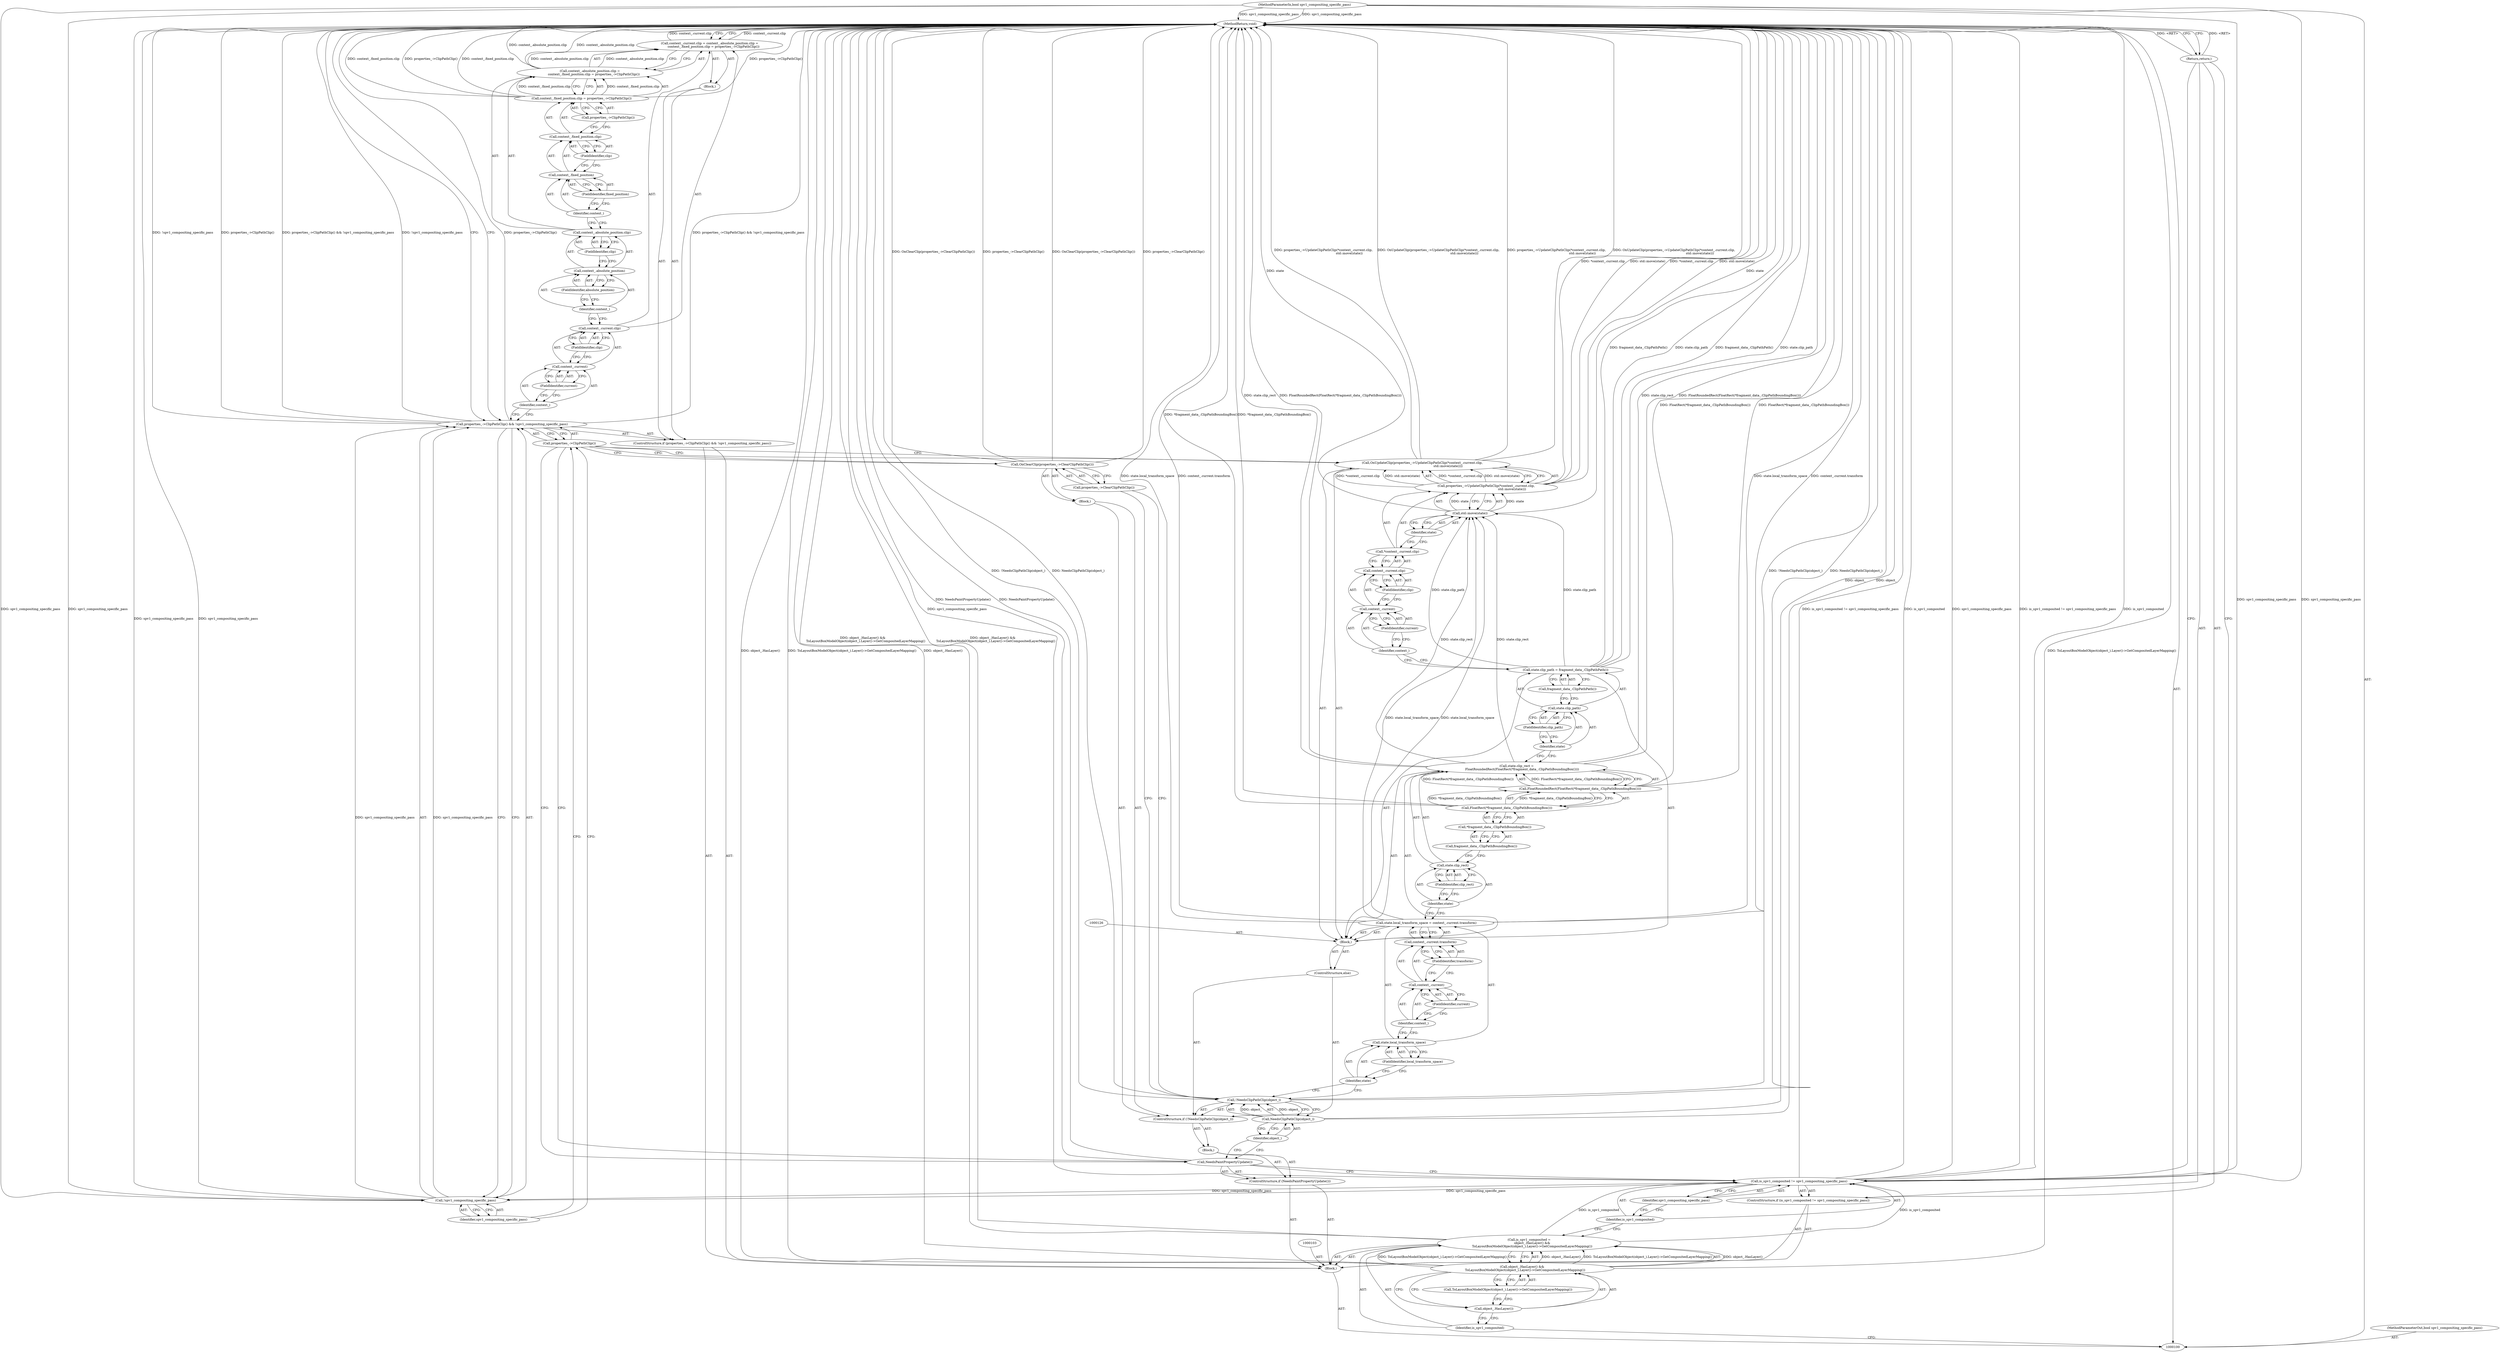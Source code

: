 digraph "0_Chrome_f911e11e7f6b5c0d6f5ee694a9871de6619889f7_2" {
"1000184" [label="(MethodReturn,void)"];
"1000120" [label="(Identifier,object_)"];
"1000121" [label="(Block,)"];
"1000117" [label="(ControlStructure,if (!NeedsClipPathClip(object_)))"];
"1000118" [label="(Call,!NeedsClipPathClip(object_))"];
"1000119" [label="(Call,NeedsClipPathClip(object_))"];
"1000123" [label="(Call,properties_->ClearClipPathClip())"];
"1000122" [label="(Call,OnClearClip(properties_->ClearClipPathClip()))"];
"1000124" [label="(ControlStructure,else)"];
"1000125" [label="(Block,)"];
"1000130" [label="(FieldIdentifier,local_transform_space)"];
"1000131" [label="(Call,context_.current.transform)"];
"1000132" [label="(Call,context_.current)"];
"1000133" [label="(Identifier,context_)"];
"1000134" [label="(FieldIdentifier,current)"];
"1000135" [label="(FieldIdentifier,transform)"];
"1000127" [label="(Call,state.local_transform_space = context_.current.transform)"];
"1000128" [label="(Call,state.local_transform_space)"];
"1000129" [label="(Identifier,state)"];
"1000139" [label="(FieldIdentifier,clip_rect)"];
"1000136" [label="(Call,state.clip_rect =\n           FloatRoundedRect(FloatRect(*fragment_data_.ClipPathBoundingBox())))"];
"1000137" [label="(Call,state.clip_rect)"];
"1000138" [label="(Identifier,state)"];
"1000140" [label="(Call,FloatRoundedRect(FloatRect(*fragment_data_.ClipPathBoundingBox())))"];
"1000141" [label="(Call,FloatRect(*fragment_data_.ClipPathBoundingBox()))"];
"1000142" [label="(Call,*fragment_data_.ClipPathBoundingBox())"];
"1000143" [label="(Call,fragment_data_.ClipPathBoundingBox())"];
"1000147" [label="(FieldIdentifier,clip_path)"];
"1000148" [label="(Call,fragment_data_.ClipPathPath())"];
"1000144" [label="(Call,state.clip_path = fragment_data_.ClipPathPath())"];
"1000145" [label="(Call,state.clip_path)"];
"1000146" [label="(Identifier,state)"];
"1000150" [label="(Call,properties_->UpdateClipPathClip(*context_.current.clip,\n                                                    std::move(state)))"];
"1000151" [label="(Call,*context_.current.clip)"];
"1000152" [label="(Call,context_.current.clip)"];
"1000153" [label="(Call,context_.current)"];
"1000154" [label="(Identifier,context_)"];
"1000149" [label="(Call,OnUpdateClip(properties_->UpdateClipPathClip(*context_.current.clip,\n                                                    std::move(state))))"];
"1000155" [label="(FieldIdentifier,current)"];
"1000156" [label="(FieldIdentifier,clip)"];
"1000157" [label="(Call,std::move(state))"];
"1000158" [label="(Identifier,state)"];
"1000101" [label="(MethodParameterIn,bool spv1_compositing_specific_pass)"];
"1000268" [label="(MethodParameterOut,bool spv1_compositing_specific_pass)"];
"1000102" [label="(Block,)"];
"1000159" [label="(ControlStructure,if (properties_->ClipPathClip() && !spv1_compositing_specific_pass))"];
"1000162" [label="(Call,!spv1_compositing_specific_pass)"];
"1000163" [label="(Identifier,spv1_compositing_specific_pass)"];
"1000160" [label="(Call,properties_->ClipPathClip() && !spv1_compositing_specific_pass)"];
"1000161" [label="(Call,properties_->ClipPathClip())"];
"1000164" [label="(Block,)"];
"1000169" [label="(FieldIdentifier,current)"];
"1000170" [label="(FieldIdentifier,clip)"];
"1000171" [label="(Call,context_.absolute_position.clip =\n        context_.fixed_position.clip = properties_->ClipPathClip())"];
"1000172" [label="(Call,context_.absolute_position.clip)"];
"1000173" [label="(Call,context_.absolute_position)"];
"1000174" [label="(Identifier,context_)"];
"1000175" [label="(FieldIdentifier,absolute_position)"];
"1000165" [label="(Call,context_.current.clip = context_.absolute_position.clip =\n        context_.fixed_position.clip = properties_->ClipPathClip())"];
"1000166" [label="(Call,context_.current.clip)"];
"1000167" [label="(Call,context_.current)"];
"1000168" [label="(Identifier,context_)"];
"1000176" [label="(FieldIdentifier,clip)"];
"1000181" [label="(FieldIdentifier,fixed_position)"];
"1000182" [label="(FieldIdentifier,clip)"];
"1000183" [label="(Call,properties_->ClipPathClip())"];
"1000177" [label="(Call,context_.fixed_position.clip = properties_->ClipPathClip())"];
"1000178" [label="(Call,context_.fixed_position.clip)"];
"1000179" [label="(Call,context_.fixed_position)"];
"1000180" [label="(Identifier,context_)"];
"1000104" [label="(Call,is_spv1_composited =\n      object_.HasLayer() &&\n      ToLayoutBoxModelObject(object_).Layer()->GetCompositedLayerMapping())"];
"1000105" [label="(Identifier,is_spv1_composited)"];
"1000106" [label="(Call,object_.HasLayer() &&\n      ToLayoutBoxModelObject(object_).Layer()->GetCompositedLayerMapping())"];
"1000107" [label="(Call,object_.HasLayer())"];
"1000108" [label="(Call,ToLayoutBoxModelObject(object_).Layer()->GetCompositedLayerMapping())"];
"1000109" [label="(ControlStructure,if (is_spv1_composited != spv1_compositing_specific_pass))"];
"1000112" [label="(Identifier,spv1_compositing_specific_pass)"];
"1000110" [label="(Call,is_spv1_composited != spv1_compositing_specific_pass)"];
"1000111" [label="(Identifier,is_spv1_composited)"];
"1000113" [label="(Return,return;)"];
"1000114" [label="(ControlStructure,if (NeedsPaintPropertyUpdate()))"];
"1000116" [label="(Block,)"];
"1000115" [label="(Call,NeedsPaintPropertyUpdate())"];
"1000184" -> "1000100"  [label="AST: "];
"1000184" -> "1000113"  [label="CFG: "];
"1000184" -> "1000165"  [label="CFG: "];
"1000184" -> "1000160"  [label="CFG: "];
"1000177" -> "1000184"  [label="DDG: context_.fixed_position.clip"];
"1000177" -> "1000184"  [label="DDG: properties_->ClipPathClip()"];
"1000106" -> "1000184"  [label="DDG: ToLayoutBoxModelObject(object_).Layer()->GetCompositedLayerMapping()"];
"1000106" -> "1000184"  [label="DDG: object_.HasLayer()"];
"1000150" -> "1000184"  [label="DDG: std::move(state)"];
"1000150" -> "1000184"  [label="DDG: *context_.current.clip"];
"1000160" -> "1000184"  [label="DDG: properties_->ClipPathClip() && !spv1_compositing_specific_pass"];
"1000160" -> "1000184"  [label="DDG: !spv1_compositing_specific_pass"];
"1000160" -> "1000184"  [label="DDG: properties_->ClipPathClip()"];
"1000115" -> "1000184"  [label="DDG: NeedsPaintPropertyUpdate()"];
"1000118" -> "1000184"  [label="DDG: !NeedsClipPathClip(object_)"];
"1000118" -> "1000184"  [label="DDG: NeedsClipPathClip(object_)"];
"1000110" -> "1000184"  [label="DDG: spv1_compositing_specific_pass"];
"1000110" -> "1000184"  [label="DDG: is_spv1_composited != spv1_compositing_specific_pass"];
"1000110" -> "1000184"  [label="DDG: is_spv1_composited"];
"1000127" -> "1000184"  [label="DDG: state.local_transform_space"];
"1000127" -> "1000184"  [label="DDG: context_.current.transform"];
"1000171" -> "1000184"  [label="DDG: context_.absolute_position.clip"];
"1000141" -> "1000184"  [label="DDG: *fragment_data_.ClipPathBoundingBox()"];
"1000122" -> "1000184"  [label="DDG: properties_->ClearClipPathClip()"];
"1000122" -> "1000184"  [label="DDG: OnClearClip(properties_->ClearClipPathClip())"];
"1000140" -> "1000184"  [label="DDG: FloatRect(*fragment_data_.ClipPathBoundingBox())"];
"1000165" -> "1000184"  [label="DDG: context_.current.clip"];
"1000136" -> "1000184"  [label="DDG: FloatRoundedRect(FloatRect(*fragment_data_.ClipPathBoundingBox()))"];
"1000136" -> "1000184"  [label="DDG: state.clip_rect"];
"1000157" -> "1000184"  [label="DDG: state"];
"1000149" -> "1000184"  [label="DDG: OnUpdateClip(properties_->UpdateClipPathClip(*context_.current.clip,\n                                                    std::move(state)))"];
"1000149" -> "1000184"  [label="DDG: properties_->UpdateClipPathClip(*context_.current.clip,\n                                                    std::move(state))"];
"1000144" -> "1000184"  [label="DDG: fragment_data_.ClipPathPath()"];
"1000144" -> "1000184"  [label="DDG: state.clip_path"];
"1000101" -> "1000184"  [label="DDG: spv1_compositing_specific_pass"];
"1000119" -> "1000184"  [label="DDG: object_"];
"1000162" -> "1000184"  [label="DDG: spv1_compositing_specific_pass"];
"1000104" -> "1000184"  [label="DDG: object_.HasLayer() &&\n      ToLayoutBoxModelObject(object_).Layer()->GetCompositedLayerMapping()"];
"1000113" -> "1000184"  [label="DDG: <RET>"];
"1000120" -> "1000119"  [label="AST: "];
"1000120" -> "1000115"  [label="CFG: "];
"1000119" -> "1000120"  [label="CFG: "];
"1000121" -> "1000117"  [label="AST: "];
"1000122" -> "1000121"  [label="AST: "];
"1000117" -> "1000116"  [label="AST: "];
"1000118" -> "1000117"  [label="AST: "];
"1000121" -> "1000117"  [label="AST: "];
"1000124" -> "1000117"  [label="AST: "];
"1000118" -> "1000117"  [label="AST: "];
"1000118" -> "1000119"  [label="CFG: "];
"1000119" -> "1000118"  [label="AST: "];
"1000123" -> "1000118"  [label="CFG: "];
"1000129" -> "1000118"  [label="CFG: "];
"1000118" -> "1000184"  [label="DDG: !NeedsClipPathClip(object_)"];
"1000118" -> "1000184"  [label="DDG: NeedsClipPathClip(object_)"];
"1000119" -> "1000118"  [label="DDG: object_"];
"1000119" -> "1000118"  [label="AST: "];
"1000119" -> "1000120"  [label="CFG: "];
"1000120" -> "1000119"  [label="AST: "];
"1000118" -> "1000119"  [label="CFG: "];
"1000119" -> "1000184"  [label="DDG: object_"];
"1000119" -> "1000118"  [label="DDG: object_"];
"1000123" -> "1000122"  [label="AST: "];
"1000123" -> "1000118"  [label="CFG: "];
"1000122" -> "1000123"  [label="CFG: "];
"1000122" -> "1000121"  [label="AST: "];
"1000122" -> "1000123"  [label="CFG: "];
"1000123" -> "1000122"  [label="AST: "];
"1000161" -> "1000122"  [label="CFG: "];
"1000122" -> "1000184"  [label="DDG: properties_->ClearClipPathClip()"];
"1000122" -> "1000184"  [label="DDG: OnClearClip(properties_->ClearClipPathClip())"];
"1000124" -> "1000117"  [label="AST: "];
"1000125" -> "1000124"  [label="AST: "];
"1000125" -> "1000124"  [label="AST: "];
"1000126" -> "1000125"  [label="AST: "];
"1000127" -> "1000125"  [label="AST: "];
"1000136" -> "1000125"  [label="AST: "];
"1000144" -> "1000125"  [label="AST: "];
"1000149" -> "1000125"  [label="AST: "];
"1000130" -> "1000128"  [label="AST: "];
"1000130" -> "1000129"  [label="CFG: "];
"1000128" -> "1000130"  [label="CFG: "];
"1000131" -> "1000127"  [label="AST: "];
"1000131" -> "1000135"  [label="CFG: "];
"1000132" -> "1000131"  [label="AST: "];
"1000135" -> "1000131"  [label="AST: "];
"1000127" -> "1000131"  [label="CFG: "];
"1000132" -> "1000131"  [label="AST: "];
"1000132" -> "1000134"  [label="CFG: "];
"1000133" -> "1000132"  [label="AST: "];
"1000134" -> "1000132"  [label="AST: "];
"1000135" -> "1000132"  [label="CFG: "];
"1000133" -> "1000132"  [label="AST: "];
"1000133" -> "1000128"  [label="CFG: "];
"1000134" -> "1000133"  [label="CFG: "];
"1000134" -> "1000132"  [label="AST: "];
"1000134" -> "1000133"  [label="CFG: "];
"1000132" -> "1000134"  [label="CFG: "];
"1000135" -> "1000131"  [label="AST: "];
"1000135" -> "1000132"  [label="CFG: "];
"1000131" -> "1000135"  [label="CFG: "];
"1000127" -> "1000125"  [label="AST: "];
"1000127" -> "1000131"  [label="CFG: "];
"1000128" -> "1000127"  [label="AST: "];
"1000131" -> "1000127"  [label="AST: "];
"1000138" -> "1000127"  [label="CFG: "];
"1000127" -> "1000184"  [label="DDG: state.local_transform_space"];
"1000127" -> "1000184"  [label="DDG: context_.current.transform"];
"1000127" -> "1000157"  [label="DDG: state.local_transform_space"];
"1000128" -> "1000127"  [label="AST: "];
"1000128" -> "1000130"  [label="CFG: "];
"1000129" -> "1000128"  [label="AST: "];
"1000130" -> "1000128"  [label="AST: "];
"1000133" -> "1000128"  [label="CFG: "];
"1000129" -> "1000128"  [label="AST: "];
"1000129" -> "1000118"  [label="CFG: "];
"1000130" -> "1000129"  [label="CFG: "];
"1000139" -> "1000137"  [label="AST: "];
"1000139" -> "1000138"  [label="CFG: "];
"1000137" -> "1000139"  [label="CFG: "];
"1000136" -> "1000125"  [label="AST: "];
"1000136" -> "1000140"  [label="CFG: "];
"1000137" -> "1000136"  [label="AST: "];
"1000140" -> "1000136"  [label="AST: "];
"1000146" -> "1000136"  [label="CFG: "];
"1000136" -> "1000184"  [label="DDG: FloatRoundedRect(FloatRect(*fragment_data_.ClipPathBoundingBox()))"];
"1000136" -> "1000184"  [label="DDG: state.clip_rect"];
"1000140" -> "1000136"  [label="DDG: FloatRect(*fragment_data_.ClipPathBoundingBox())"];
"1000136" -> "1000157"  [label="DDG: state.clip_rect"];
"1000137" -> "1000136"  [label="AST: "];
"1000137" -> "1000139"  [label="CFG: "];
"1000138" -> "1000137"  [label="AST: "];
"1000139" -> "1000137"  [label="AST: "];
"1000143" -> "1000137"  [label="CFG: "];
"1000138" -> "1000137"  [label="AST: "];
"1000138" -> "1000127"  [label="CFG: "];
"1000139" -> "1000138"  [label="CFG: "];
"1000140" -> "1000136"  [label="AST: "];
"1000140" -> "1000141"  [label="CFG: "];
"1000141" -> "1000140"  [label="AST: "];
"1000136" -> "1000140"  [label="CFG: "];
"1000140" -> "1000184"  [label="DDG: FloatRect(*fragment_data_.ClipPathBoundingBox())"];
"1000140" -> "1000136"  [label="DDG: FloatRect(*fragment_data_.ClipPathBoundingBox())"];
"1000141" -> "1000140"  [label="DDG: *fragment_data_.ClipPathBoundingBox()"];
"1000141" -> "1000140"  [label="AST: "];
"1000141" -> "1000142"  [label="CFG: "];
"1000142" -> "1000141"  [label="AST: "];
"1000140" -> "1000141"  [label="CFG: "];
"1000141" -> "1000184"  [label="DDG: *fragment_data_.ClipPathBoundingBox()"];
"1000141" -> "1000140"  [label="DDG: *fragment_data_.ClipPathBoundingBox()"];
"1000142" -> "1000141"  [label="AST: "];
"1000142" -> "1000143"  [label="CFG: "];
"1000143" -> "1000142"  [label="AST: "];
"1000141" -> "1000142"  [label="CFG: "];
"1000143" -> "1000142"  [label="AST: "];
"1000143" -> "1000137"  [label="CFG: "];
"1000142" -> "1000143"  [label="CFG: "];
"1000147" -> "1000145"  [label="AST: "];
"1000147" -> "1000146"  [label="CFG: "];
"1000145" -> "1000147"  [label="CFG: "];
"1000148" -> "1000144"  [label="AST: "];
"1000148" -> "1000145"  [label="CFG: "];
"1000144" -> "1000148"  [label="CFG: "];
"1000144" -> "1000125"  [label="AST: "];
"1000144" -> "1000148"  [label="CFG: "];
"1000145" -> "1000144"  [label="AST: "];
"1000148" -> "1000144"  [label="AST: "];
"1000154" -> "1000144"  [label="CFG: "];
"1000144" -> "1000184"  [label="DDG: fragment_data_.ClipPathPath()"];
"1000144" -> "1000184"  [label="DDG: state.clip_path"];
"1000144" -> "1000157"  [label="DDG: state.clip_path"];
"1000145" -> "1000144"  [label="AST: "];
"1000145" -> "1000147"  [label="CFG: "];
"1000146" -> "1000145"  [label="AST: "];
"1000147" -> "1000145"  [label="AST: "];
"1000148" -> "1000145"  [label="CFG: "];
"1000146" -> "1000145"  [label="AST: "];
"1000146" -> "1000136"  [label="CFG: "];
"1000147" -> "1000146"  [label="CFG: "];
"1000150" -> "1000149"  [label="AST: "];
"1000150" -> "1000157"  [label="CFG: "];
"1000151" -> "1000150"  [label="AST: "];
"1000157" -> "1000150"  [label="AST: "];
"1000149" -> "1000150"  [label="CFG: "];
"1000150" -> "1000184"  [label="DDG: std::move(state)"];
"1000150" -> "1000184"  [label="DDG: *context_.current.clip"];
"1000150" -> "1000149"  [label="DDG: *context_.current.clip"];
"1000150" -> "1000149"  [label="DDG: std::move(state)"];
"1000157" -> "1000150"  [label="DDG: state"];
"1000151" -> "1000150"  [label="AST: "];
"1000151" -> "1000152"  [label="CFG: "];
"1000152" -> "1000151"  [label="AST: "];
"1000158" -> "1000151"  [label="CFG: "];
"1000152" -> "1000151"  [label="AST: "];
"1000152" -> "1000156"  [label="CFG: "];
"1000153" -> "1000152"  [label="AST: "];
"1000156" -> "1000152"  [label="AST: "];
"1000151" -> "1000152"  [label="CFG: "];
"1000153" -> "1000152"  [label="AST: "];
"1000153" -> "1000155"  [label="CFG: "];
"1000154" -> "1000153"  [label="AST: "];
"1000155" -> "1000153"  [label="AST: "];
"1000156" -> "1000153"  [label="CFG: "];
"1000154" -> "1000153"  [label="AST: "];
"1000154" -> "1000144"  [label="CFG: "];
"1000155" -> "1000154"  [label="CFG: "];
"1000149" -> "1000125"  [label="AST: "];
"1000149" -> "1000150"  [label="CFG: "];
"1000150" -> "1000149"  [label="AST: "];
"1000161" -> "1000149"  [label="CFG: "];
"1000149" -> "1000184"  [label="DDG: OnUpdateClip(properties_->UpdateClipPathClip(*context_.current.clip,\n                                                    std::move(state)))"];
"1000149" -> "1000184"  [label="DDG: properties_->UpdateClipPathClip(*context_.current.clip,\n                                                    std::move(state))"];
"1000150" -> "1000149"  [label="DDG: *context_.current.clip"];
"1000150" -> "1000149"  [label="DDG: std::move(state)"];
"1000155" -> "1000153"  [label="AST: "];
"1000155" -> "1000154"  [label="CFG: "];
"1000153" -> "1000155"  [label="CFG: "];
"1000156" -> "1000152"  [label="AST: "];
"1000156" -> "1000153"  [label="CFG: "];
"1000152" -> "1000156"  [label="CFG: "];
"1000157" -> "1000150"  [label="AST: "];
"1000157" -> "1000158"  [label="CFG: "];
"1000158" -> "1000157"  [label="AST: "];
"1000150" -> "1000157"  [label="CFG: "];
"1000157" -> "1000184"  [label="DDG: state"];
"1000157" -> "1000150"  [label="DDG: state"];
"1000144" -> "1000157"  [label="DDG: state.clip_path"];
"1000127" -> "1000157"  [label="DDG: state.local_transform_space"];
"1000136" -> "1000157"  [label="DDG: state.clip_rect"];
"1000158" -> "1000157"  [label="AST: "];
"1000158" -> "1000151"  [label="CFG: "];
"1000157" -> "1000158"  [label="CFG: "];
"1000101" -> "1000100"  [label="AST: "];
"1000101" -> "1000184"  [label="DDG: spv1_compositing_specific_pass"];
"1000101" -> "1000110"  [label="DDG: spv1_compositing_specific_pass"];
"1000101" -> "1000162"  [label="DDG: spv1_compositing_specific_pass"];
"1000268" -> "1000100"  [label="AST: "];
"1000102" -> "1000100"  [label="AST: "];
"1000103" -> "1000102"  [label="AST: "];
"1000104" -> "1000102"  [label="AST: "];
"1000109" -> "1000102"  [label="AST: "];
"1000114" -> "1000102"  [label="AST: "];
"1000159" -> "1000102"  [label="AST: "];
"1000159" -> "1000102"  [label="AST: "];
"1000160" -> "1000159"  [label="AST: "];
"1000164" -> "1000159"  [label="AST: "];
"1000162" -> "1000160"  [label="AST: "];
"1000162" -> "1000163"  [label="CFG: "];
"1000163" -> "1000162"  [label="AST: "];
"1000160" -> "1000162"  [label="CFG: "];
"1000162" -> "1000184"  [label="DDG: spv1_compositing_specific_pass"];
"1000162" -> "1000160"  [label="DDG: spv1_compositing_specific_pass"];
"1000110" -> "1000162"  [label="DDG: spv1_compositing_specific_pass"];
"1000101" -> "1000162"  [label="DDG: spv1_compositing_specific_pass"];
"1000163" -> "1000162"  [label="AST: "];
"1000163" -> "1000161"  [label="CFG: "];
"1000162" -> "1000163"  [label="CFG: "];
"1000160" -> "1000159"  [label="AST: "];
"1000160" -> "1000161"  [label="CFG: "];
"1000160" -> "1000162"  [label="CFG: "];
"1000161" -> "1000160"  [label="AST: "];
"1000162" -> "1000160"  [label="AST: "];
"1000168" -> "1000160"  [label="CFG: "];
"1000184" -> "1000160"  [label="CFG: "];
"1000160" -> "1000184"  [label="DDG: properties_->ClipPathClip() && !spv1_compositing_specific_pass"];
"1000160" -> "1000184"  [label="DDG: !spv1_compositing_specific_pass"];
"1000160" -> "1000184"  [label="DDG: properties_->ClipPathClip()"];
"1000162" -> "1000160"  [label="DDG: spv1_compositing_specific_pass"];
"1000161" -> "1000160"  [label="AST: "];
"1000161" -> "1000122"  [label="CFG: "];
"1000161" -> "1000149"  [label="CFG: "];
"1000161" -> "1000115"  [label="CFG: "];
"1000163" -> "1000161"  [label="CFG: "];
"1000160" -> "1000161"  [label="CFG: "];
"1000164" -> "1000159"  [label="AST: "];
"1000165" -> "1000164"  [label="AST: "];
"1000169" -> "1000167"  [label="AST: "];
"1000169" -> "1000168"  [label="CFG: "];
"1000167" -> "1000169"  [label="CFG: "];
"1000170" -> "1000166"  [label="AST: "];
"1000170" -> "1000167"  [label="CFG: "];
"1000166" -> "1000170"  [label="CFG: "];
"1000171" -> "1000165"  [label="AST: "];
"1000171" -> "1000177"  [label="CFG: "];
"1000172" -> "1000171"  [label="AST: "];
"1000177" -> "1000171"  [label="AST: "];
"1000165" -> "1000171"  [label="CFG: "];
"1000171" -> "1000184"  [label="DDG: context_.absolute_position.clip"];
"1000171" -> "1000165"  [label="DDG: context_.absolute_position.clip"];
"1000177" -> "1000171"  [label="DDG: context_.fixed_position.clip"];
"1000172" -> "1000171"  [label="AST: "];
"1000172" -> "1000176"  [label="CFG: "];
"1000173" -> "1000172"  [label="AST: "];
"1000176" -> "1000172"  [label="AST: "];
"1000180" -> "1000172"  [label="CFG: "];
"1000173" -> "1000172"  [label="AST: "];
"1000173" -> "1000175"  [label="CFG: "];
"1000174" -> "1000173"  [label="AST: "];
"1000175" -> "1000173"  [label="AST: "];
"1000176" -> "1000173"  [label="CFG: "];
"1000174" -> "1000173"  [label="AST: "];
"1000174" -> "1000166"  [label="CFG: "];
"1000175" -> "1000174"  [label="CFG: "];
"1000175" -> "1000173"  [label="AST: "];
"1000175" -> "1000174"  [label="CFG: "];
"1000173" -> "1000175"  [label="CFG: "];
"1000165" -> "1000164"  [label="AST: "];
"1000165" -> "1000171"  [label="CFG: "];
"1000166" -> "1000165"  [label="AST: "];
"1000171" -> "1000165"  [label="AST: "];
"1000184" -> "1000165"  [label="CFG: "];
"1000165" -> "1000184"  [label="DDG: context_.current.clip"];
"1000171" -> "1000165"  [label="DDG: context_.absolute_position.clip"];
"1000166" -> "1000165"  [label="AST: "];
"1000166" -> "1000170"  [label="CFG: "];
"1000167" -> "1000166"  [label="AST: "];
"1000170" -> "1000166"  [label="AST: "];
"1000174" -> "1000166"  [label="CFG: "];
"1000167" -> "1000166"  [label="AST: "];
"1000167" -> "1000169"  [label="CFG: "];
"1000168" -> "1000167"  [label="AST: "];
"1000169" -> "1000167"  [label="AST: "];
"1000170" -> "1000167"  [label="CFG: "];
"1000168" -> "1000167"  [label="AST: "];
"1000168" -> "1000160"  [label="CFG: "];
"1000169" -> "1000168"  [label="CFG: "];
"1000176" -> "1000172"  [label="AST: "];
"1000176" -> "1000173"  [label="CFG: "];
"1000172" -> "1000176"  [label="CFG: "];
"1000181" -> "1000179"  [label="AST: "];
"1000181" -> "1000180"  [label="CFG: "];
"1000179" -> "1000181"  [label="CFG: "];
"1000182" -> "1000178"  [label="AST: "];
"1000182" -> "1000179"  [label="CFG: "];
"1000178" -> "1000182"  [label="CFG: "];
"1000183" -> "1000177"  [label="AST: "];
"1000183" -> "1000178"  [label="CFG: "];
"1000177" -> "1000183"  [label="CFG: "];
"1000177" -> "1000171"  [label="AST: "];
"1000177" -> "1000183"  [label="CFG: "];
"1000178" -> "1000177"  [label="AST: "];
"1000183" -> "1000177"  [label="AST: "];
"1000171" -> "1000177"  [label="CFG: "];
"1000177" -> "1000184"  [label="DDG: context_.fixed_position.clip"];
"1000177" -> "1000184"  [label="DDG: properties_->ClipPathClip()"];
"1000177" -> "1000171"  [label="DDG: context_.fixed_position.clip"];
"1000178" -> "1000177"  [label="AST: "];
"1000178" -> "1000182"  [label="CFG: "];
"1000179" -> "1000178"  [label="AST: "];
"1000182" -> "1000178"  [label="AST: "];
"1000183" -> "1000178"  [label="CFG: "];
"1000179" -> "1000178"  [label="AST: "];
"1000179" -> "1000181"  [label="CFG: "];
"1000180" -> "1000179"  [label="AST: "];
"1000181" -> "1000179"  [label="AST: "];
"1000182" -> "1000179"  [label="CFG: "];
"1000180" -> "1000179"  [label="AST: "];
"1000180" -> "1000172"  [label="CFG: "];
"1000181" -> "1000180"  [label="CFG: "];
"1000104" -> "1000102"  [label="AST: "];
"1000104" -> "1000106"  [label="CFG: "];
"1000105" -> "1000104"  [label="AST: "];
"1000106" -> "1000104"  [label="AST: "];
"1000111" -> "1000104"  [label="CFG: "];
"1000104" -> "1000184"  [label="DDG: object_.HasLayer() &&\n      ToLayoutBoxModelObject(object_).Layer()->GetCompositedLayerMapping()"];
"1000106" -> "1000104"  [label="DDG: object_.HasLayer()"];
"1000106" -> "1000104"  [label="DDG: ToLayoutBoxModelObject(object_).Layer()->GetCompositedLayerMapping()"];
"1000104" -> "1000110"  [label="DDG: is_spv1_composited"];
"1000105" -> "1000104"  [label="AST: "];
"1000105" -> "1000100"  [label="CFG: "];
"1000107" -> "1000105"  [label="CFG: "];
"1000106" -> "1000104"  [label="AST: "];
"1000106" -> "1000107"  [label="CFG: "];
"1000106" -> "1000108"  [label="CFG: "];
"1000107" -> "1000106"  [label="AST: "];
"1000108" -> "1000106"  [label="AST: "];
"1000104" -> "1000106"  [label="CFG: "];
"1000106" -> "1000184"  [label="DDG: ToLayoutBoxModelObject(object_).Layer()->GetCompositedLayerMapping()"];
"1000106" -> "1000184"  [label="DDG: object_.HasLayer()"];
"1000106" -> "1000104"  [label="DDG: object_.HasLayer()"];
"1000106" -> "1000104"  [label="DDG: ToLayoutBoxModelObject(object_).Layer()->GetCompositedLayerMapping()"];
"1000107" -> "1000106"  [label="AST: "];
"1000107" -> "1000105"  [label="CFG: "];
"1000108" -> "1000107"  [label="CFG: "];
"1000106" -> "1000107"  [label="CFG: "];
"1000108" -> "1000106"  [label="AST: "];
"1000108" -> "1000107"  [label="CFG: "];
"1000106" -> "1000108"  [label="CFG: "];
"1000109" -> "1000102"  [label="AST: "];
"1000110" -> "1000109"  [label="AST: "];
"1000113" -> "1000109"  [label="AST: "];
"1000112" -> "1000110"  [label="AST: "];
"1000112" -> "1000111"  [label="CFG: "];
"1000110" -> "1000112"  [label="CFG: "];
"1000110" -> "1000109"  [label="AST: "];
"1000110" -> "1000112"  [label="CFG: "];
"1000111" -> "1000110"  [label="AST: "];
"1000112" -> "1000110"  [label="AST: "];
"1000113" -> "1000110"  [label="CFG: "];
"1000115" -> "1000110"  [label="CFG: "];
"1000110" -> "1000184"  [label="DDG: spv1_compositing_specific_pass"];
"1000110" -> "1000184"  [label="DDG: is_spv1_composited != spv1_compositing_specific_pass"];
"1000110" -> "1000184"  [label="DDG: is_spv1_composited"];
"1000104" -> "1000110"  [label="DDG: is_spv1_composited"];
"1000101" -> "1000110"  [label="DDG: spv1_compositing_specific_pass"];
"1000110" -> "1000162"  [label="DDG: spv1_compositing_specific_pass"];
"1000111" -> "1000110"  [label="AST: "];
"1000111" -> "1000104"  [label="CFG: "];
"1000112" -> "1000111"  [label="CFG: "];
"1000113" -> "1000109"  [label="AST: "];
"1000113" -> "1000110"  [label="CFG: "];
"1000184" -> "1000113"  [label="CFG: "];
"1000113" -> "1000184"  [label="DDG: <RET>"];
"1000114" -> "1000102"  [label="AST: "];
"1000115" -> "1000114"  [label="AST: "];
"1000116" -> "1000114"  [label="AST: "];
"1000116" -> "1000114"  [label="AST: "];
"1000117" -> "1000116"  [label="AST: "];
"1000115" -> "1000114"  [label="AST: "];
"1000115" -> "1000110"  [label="CFG: "];
"1000120" -> "1000115"  [label="CFG: "];
"1000161" -> "1000115"  [label="CFG: "];
"1000115" -> "1000184"  [label="DDG: NeedsPaintPropertyUpdate()"];
}
